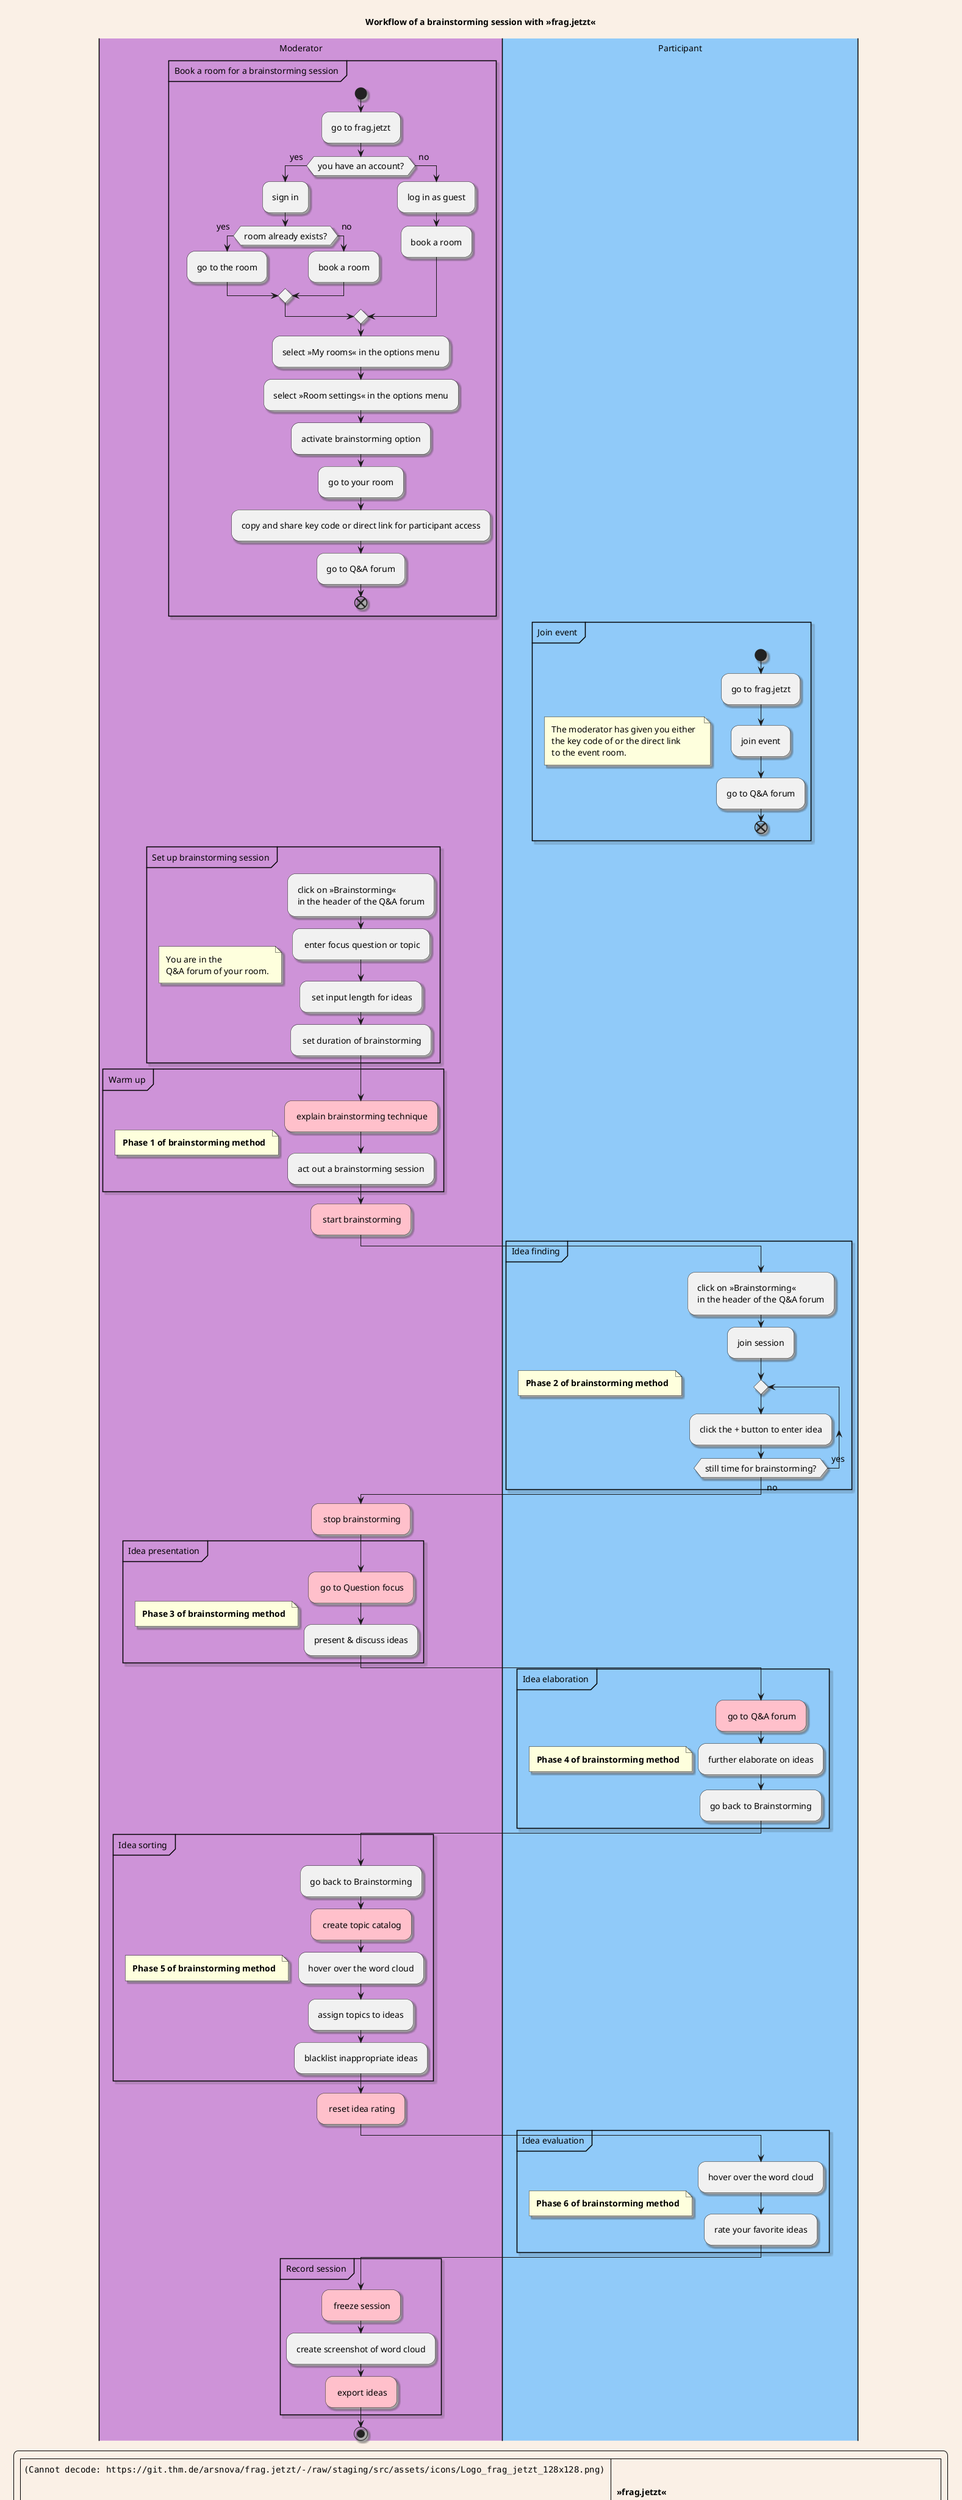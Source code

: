 @startuml
title Workflow of a brainstorming session with »frag.jetzt«

caption <b>Note: The actions <color: hotpink>highlighted in pink</color> are items of the »Options« menu.</b>

skinparam backgroundColor Linen
skinparam shadowing true
skinparam defaultFontSize 14
skinparam Padding 6

|#CE93D8|Moderator|

  partition "Book a room for a brainstorming session" {

  start

  :go to frag.jetzt;
  if(you have an account?) then (yes)
      :sign in;
      if(room already exists?) then (yes)
          :go to the room;
      else (no)
          :book a room;
      endif
  else (no)
      :log in as guest;
      :book a room;
  endif
  :select »My rooms« in the options menu;
  :select »Room settings« in the options menu;
  :activate brainstorming option;
:go to your room;
:copy and share key code or direct link for participant access;
:go to Q&A forum;
  end

  }

  |#90CAF9|Participant|

  partition "Join event" {
        floating note left: The moderator has given you either \nthe key code of or the direct link \nto the event room.
  start
      :go to frag.jetzt;
      :join event;
      :go to Q&A forum;
      end
 }

|#CE93D8|Moderator|

partition "Set up brainstorming session" {
  floating note left: You are in the \nQ&A forum of your room.

:click on »Brainstorming«
in the header of the Q&A forum;
: enter focus question or topic;
: set input length for ideas;
: set duration of brainstorming;
}

partition "Warm up" {
floating note left: <b>Phase 1 of brainstorming method</b>
#pink: explain brainstorming technique;
:act out a brainstorming session;
}

#pink: start brainstorming;

|#90CAF9|Participant|

partition "Idea finding" {
floating note left: <b>Phase 2 of brainstorming method</b>
:click on »Brainstorming«
in the header of the Q&A forum;
:join session;
repeat
:click the + button to enter idea;
repeat while (still time for brainstorming?) is (yes) not (no)
}

|Moderator|

#pink: stop brainstorming;

partition "Idea presentation" {
floating note left: <b>Phase 3 of brainstorming method</b>
#pink: go to Question focus;
:present & discuss ideas;
}

|Participant|

partition "Idea elaboration" {
floating note left: <b>Phase 4 of brainstorming method</b>
#pink: go to Q&A forum;
:further elaborate on ideas;
:go back to Brainstorming;
}

|Moderator|

partition "Idea sorting" {
floating note left: <b>Phase 5 of brainstorming method</b>
:go back to Brainstorming;
#pink: create topic catalog;
:hover over the word cloud;
:assign topics to ideas;
:blacklist inappropriate ideas;
}

#pink: reset idea rating;

|Participant|

partition "Idea evaluation" {
floating note left: <b>Phase 6 of brainstorming method</b>
:hover over the word cloud;
:rate your favorite ideas;
}

|Moderator|

partition "Record session" {
#pink: freeze session;
:create screenshot of word cloud;
#pink: export ideas;
}

stop

  legend right
    |<img:https://git.thm.de/arsnova/frag.jetzt/-/raw/staging/src/assets/icons/Logo_frag_jetzt_128x128.png> |= \n\n »frag.jetzt« |
    | Domain glossary | [[https://git.thm.de/arsnova/frag.jetzt/-/raw/staging/docs/diagrams/Glossary.pdf]] |
    | Production server | [[https://frag.jetzt]] |
    | Repository | [[https://git.thm.de/arsnova/frag.jetzt/-/blob/staging/README.md]] |
    | Staging server | [[https://staging.frag.jetzt]] |
    | UML tool| PlantUML-Server Version 1202202|
    | Author| Klaus Quibeldey-Cirkel|
    | Contact| [[mailto:klaus.quibeldey-cirkel@mni.thm.de]] |
    | Last revision| 04.12.2022 |
  end legend
@enduml
